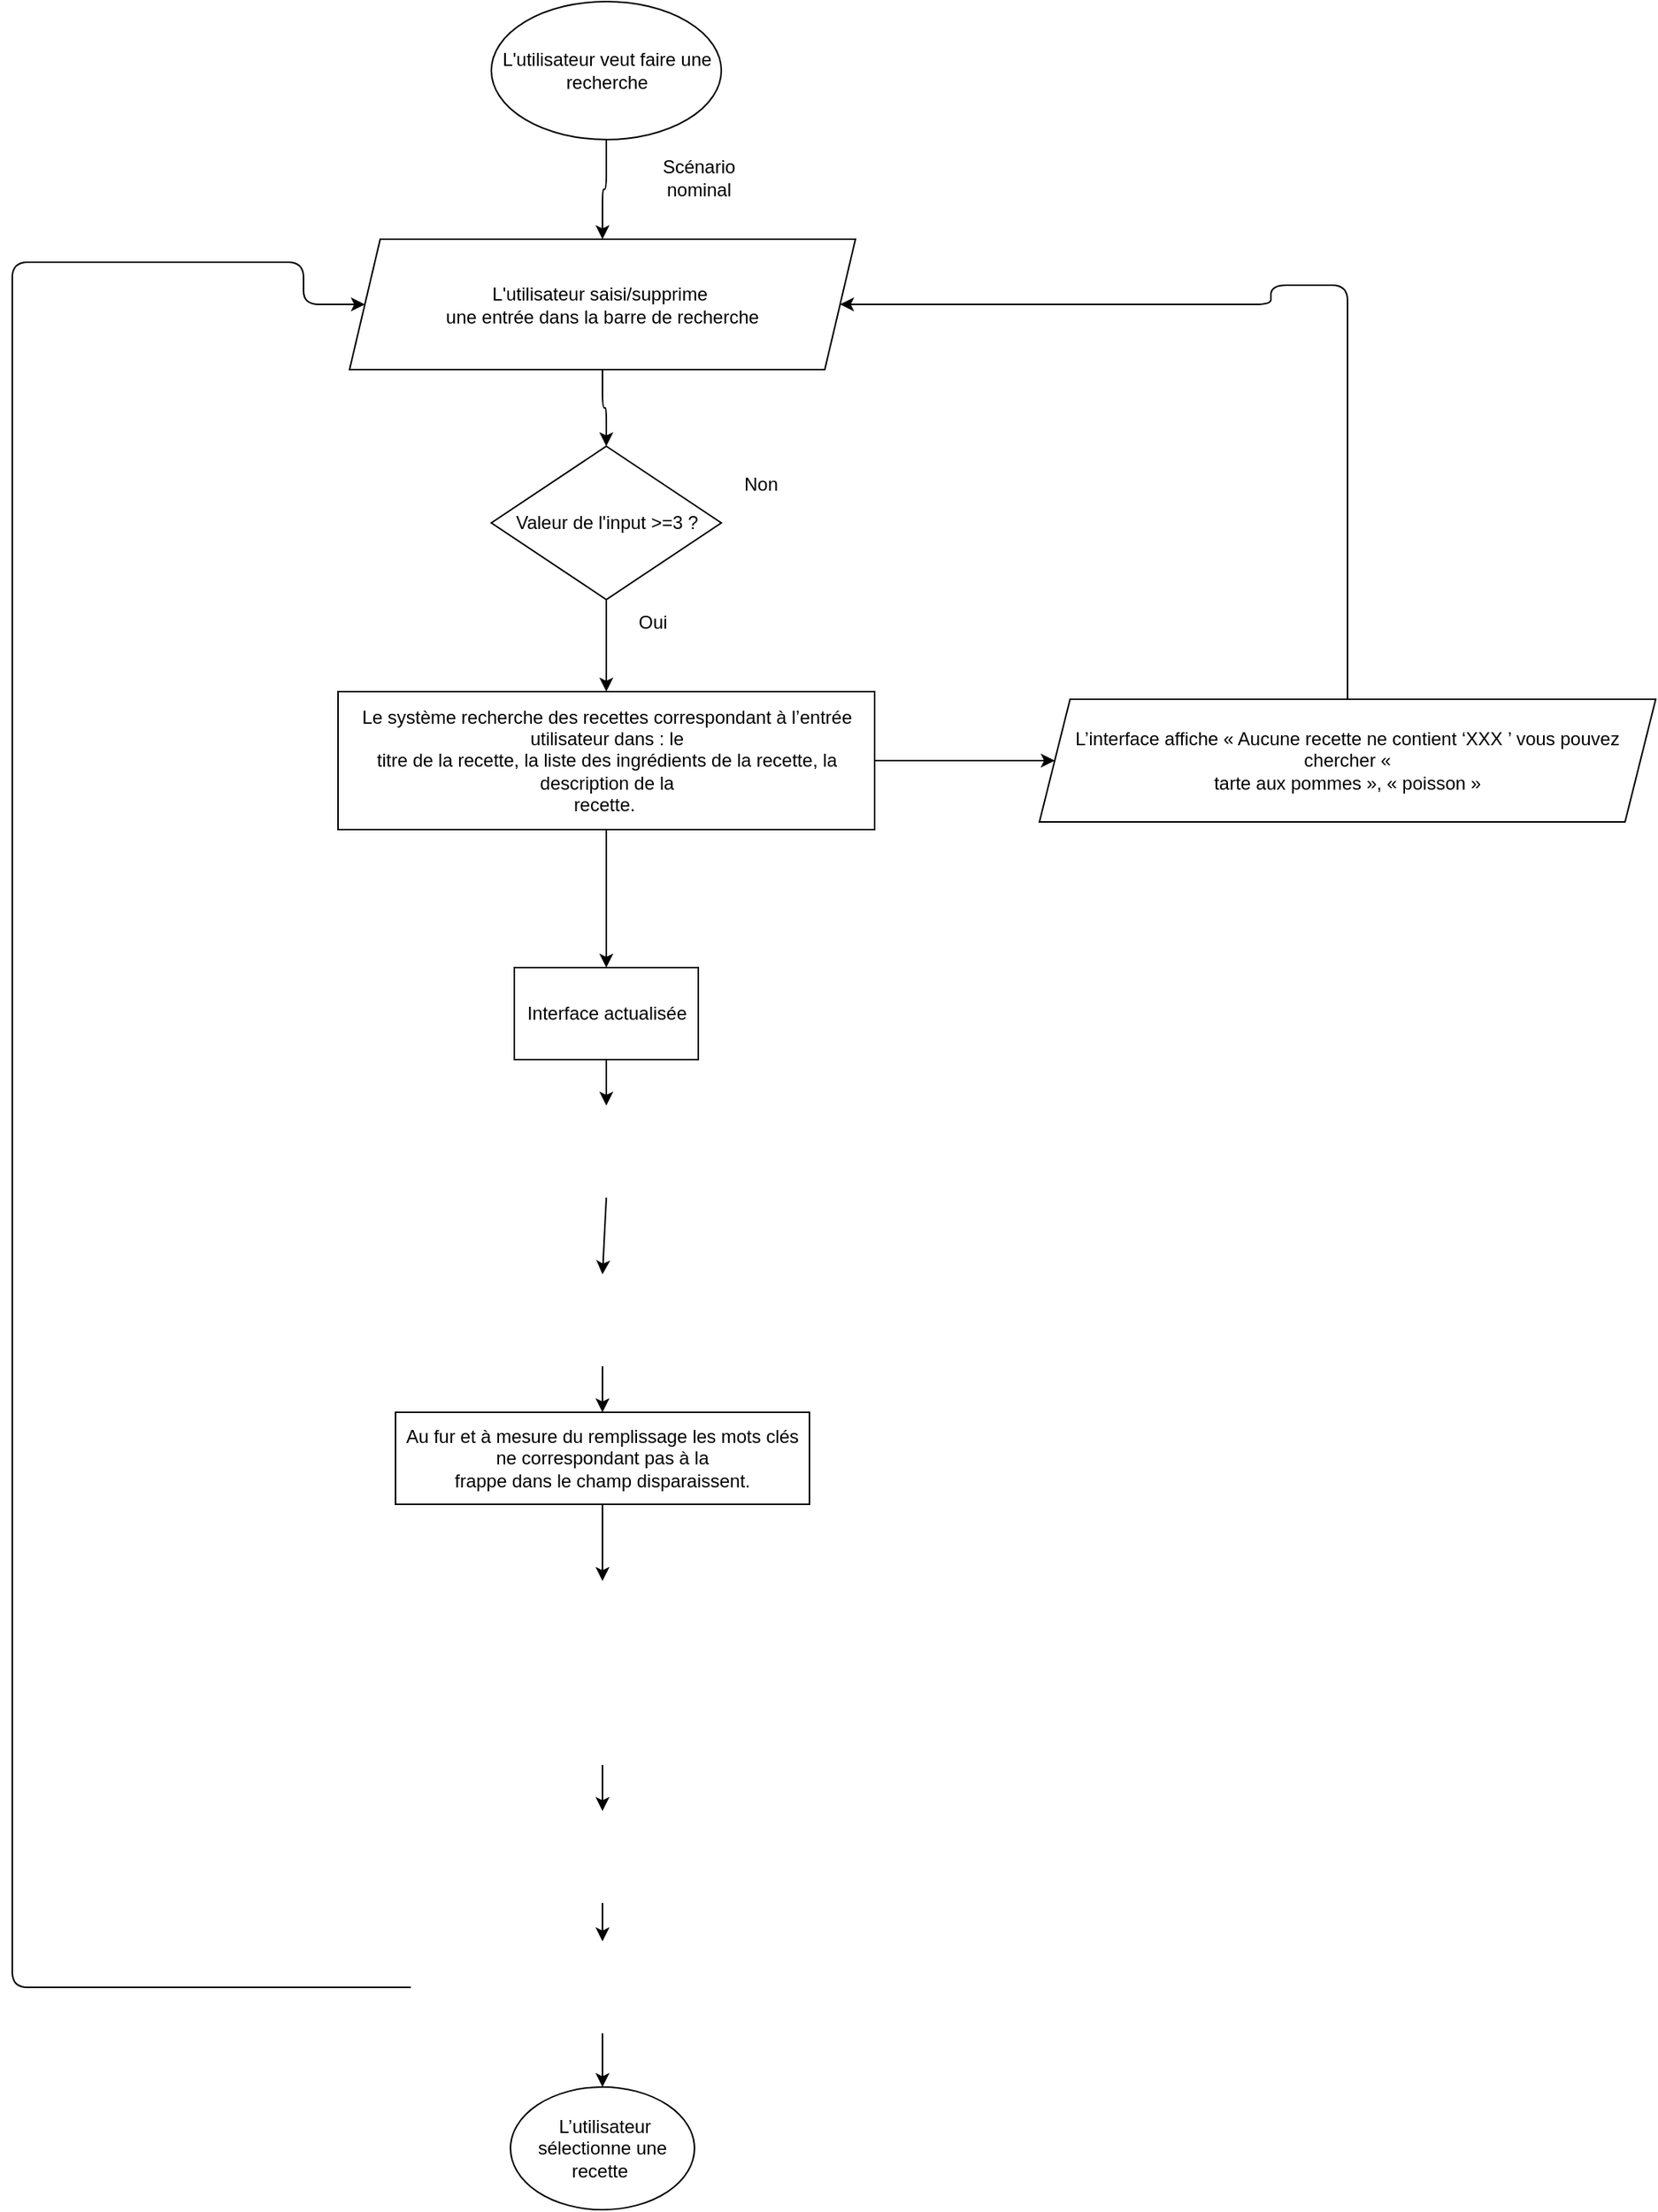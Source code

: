 <mxfile>
    <diagram id="Vuae4-gKB3dJjlCuo_AA" name="Page-1">
        <mxGraphModel dx="860" dy="420" grid="1" gridSize="10" guides="1" tooltips="1" connect="1" arrows="1" fold="1" page="1" pageScale="1" pageWidth="850" pageHeight="1100" background="#FFFFFF" math="0" shadow="0">
            <root>
                <mxCell id="0"/>
                <mxCell id="1" parent="0"/>
                <mxCell id="81" style="edgeStyle=orthogonalEdgeStyle;html=1;exitX=0.5;exitY=1;exitDx=0;exitDy=0;entryX=0.5;entryY=0;entryDx=0;entryDy=0;" parent="1" source="40" target="41" edge="1">
                    <mxGeometry relative="1" as="geometry"/>
                </mxCell>
                <mxCell id="40" value="L'utilisateur veut faire une recherche" style="ellipse;whiteSpace=wrap;html=1;" parent="1" vertex="1">
                    <mxGeometry x="362.5" y="10" width="150" height="90" as="geometry"/>
                </mxCell>
                <mxCell id="80" style="edgeStyle=orthogonalEdgeStyle;html=1;exitX=0.5;exitY=1;exitDx=0;exitDy=0;entryX=0.5;entryY=0;entryDx=0;entryDy=0;" parent="1" source="41" target="43" edge="1">
                    <mxGeometry relative="1" as="geometry"/>
                </mxCell>
                <mxCell id="41" value="L'utilisateur saisi/supprime&amp;nbsp;&lt;br&gt;une entrée dans la barre de recherche" style="shape=parallelogram;perimeter=parallelogramPerimeter;whiteSpace=wrap;html=1;fixedSize=1;" parent="1" vertex="1">
                    <mxGeometry x="270" y="165" width="330" height="85" as="geometry"/>
                </mxCell>
                <mxCell id="83" style="edgeStyle=orthogonalEdgeStyle;html=1;exitX=0.5;exitY=1;exitDx=0;exitDy=0;entryX=0.5;entryY=0;entryDx=0;entryDy=0;" parent="1" source="43" target="51" edge="1">
                    <mxGeometry relative="1" as="geometry"/>
                </mxCell>
                <mxCell id="43" value="Valeur de l'input &amp;gt;=3 ?" style="rhombus;whiteSpace=wrap;html=1;" parent="1" vertex="1">
                    <mxGeometry x="362.5" y="300" width="150" height="100" as="geometry"/>
                </mxCell>
                <mxCell id="44" value="Non" style="text;html=1;align=center;verticalAlign=middle;resizable=0;points=[];autosize=1;" parent="1" vertex="1">
                    <mxGeometry x="512.5" y="310" width="50" height="30" as="geometry"/>
                </mxCell>
                <mxCell id="77" style="edgeStyle=orthogonalEdgeStyle;html=1;exitX=0.5;exitY=0;exitDx=0;exitDy=0;entryX=1;entryY=0.5;entryDx=0;entryDy=0;" parent="1" source="48" target="41" edge="1">
                    <mxGeometry relative="1" as="geometry">
                        <mxPoint x="880.429" y="200" as="targetPoint"/>
                        <Array as="points">
                            <mxPoint x="871" y="195"/>
                        </Array>
                    </mxGeometry>
                </mxCell>
                <mxCell id="48" value="L’interface affiche « Aucune recette ne contient ‘XXX ’ vous pouvez chercher «&lt;br/&gt;tarte aux pommes », « poisson »" style="shape=parallelogram;perimeter=parallelogramPerimeter;whiteSpace=wrap;html=1;fixedSize=1;" parent="1" vertex="1">
                    <mxGeometry x="720" y="465" width="402" height="80" as="geometry"/>
                </mxCell>
                <mxCell id="50" value="Oui" style="text;html=1;align=center;verticalAlign=middle;whiteSpace=wrap;rounded=0;" parent="1" vertex="1">
                    <mxGeometry x="437.5" y="400" width="60" height="30" as="geometry"/>
                </mxCell>
                <mxCell id="57" style="edgeStyle=none;html=1;exitX=0.5;exitY=1;exitDx=0;exitDy=0;entryX=0.5;entryY=0;entryDx=0;entryDy=0;" parent="1" source="51" target="56" edge="1">
                    <mxGeometry relative="1" as="geometry"/>
                </mxCell>
                <mxCell id="91" style="edgeStyle=none;html=1;exitX=1;exitY=0.5;exitDx=0;exitDy=0;entryX=0;entryY=0.5;entryDx=0;entryDy=0;" parent="1" source="51" target="48" edge="1">
                    <mxGeometry relative="1" as="geometry"/>
                </mxCell>
                <mxCell id="51" value="Le système recherche des recettes correspondant à l’entrée utilisateur dans : le&lt;br/&gt;titre de la recette, la liste des ingrédients de la recette, la description de la&lt;br/&gt;recette.&amp;nbsp;" style="rounded=0;whiteSpace=wrap;html=1;" parent="1" vertex="1">
                    <mxGeometry x="262.5" y="460" width="350" height="90" as="geometry"/>
                </mxCell>
                <mxCell id="59" style="edgeStyle=none;html=1;exitX=0.5;exitY=1;exitDx=0;exitDy=0;entryX=0.5;entryY=0;entryDx=0;entryDy=0;" parent="1" source="56" edge="1">
                    <mxGeometry relative="1" as="geometry">
                        <mxPoint x="437.5" y="730" as="targetPoint"/>
                    </mxGeometry>
                </mxCell>
                <mxCell id="56" value="Interface actualisée" style="rounded=0;whiteSpace=wrap;html=1;" parent="1" vertex="1">
                    <mxGeometry x="377.5" y="640" width="120" height="60" as="geometry"/>
                </mxCell>
                <mxCell id="61" style="edgeStyle=none;html=1;exitX=0.5;exitY=1;exitDx=0;exitDy=0;entryX=0.5;entryY=0;entryDx=0;entryDy=0;" parent="1" edge="1">
                    <mxGeometry relative="1" as="geometry">
                        <mxPoint x="437.5" y="790" as="sourcePoint"/>
                        <mxPoint x="435" y="840" as="targetPoint"/>
                    </mxGeometry>
                </mxCell>
                <mxCell id="63" style="edgeStyle=none;html=1;exitX=0.5;exitY=1;exitDx=0;exitDy=0;entryX=0.5;entryY=0;entryDx=0;entryDy=0;" parent="1" target="62" edge="1">
                    <mxGeometry relative="1" as="geometry">
                        <mxPoint x="435" y="900" as="sourcePoint"/>
                    </mxGeometry>
                </mxCell>
                <mxCell id="65" style="edgeStyle=none;html=1;exitX=0.5;exitY=1;exitDx=0;exitDy=0;entryX=0.5;entryY=0;entryDx=0;entryDy=0;" parent="1" source="62" edge="1">
                    <mxGeometry relative="1" as="geometry">
                        <mxPoint x="435" y="1040" as="targetPoint"/>
                    </mxGeometry>
                </mxCell>
                <mxCell id="62" value="Au fur et à mesure du remplissage les mots clés ne correspondant pas à la&lt;br&gt;frappe dans le champ disparaissent." style="rounded=0;whiteSpace=wrap;html=1;" parent="1" vertex="1">
                    <mxGeometry x="300" y="930" width="270" height="60" as="geometry"/>
                </mxCell>
                <mxCell id="67" style="edgeStyle=none;html=1;exitX=0.5;exitY=1;exitDx=0;exitDy=0;entryX=0.5;entryY=0;entryDx=0;entryDy=0;" parent="1" edge="1">
                    <mxGeometry relative="1" as="geometry">
                        <mxPoint x="435" y="1160" as="sourcePoint"/>
                        <mxPoint x="435" y="1190" as="targetPoint"/>
                    </mxGeometry>
                </mxCell>
                <mxCell id="69" value="" style="edgeStyle=none;html=1;" parent="1" edge="1">
                    <mxGeometry relative="1" as="geometry">
                        <mxPoint x="435" y="1250" as="sourcePoint"/>
                        <mxPoint x="435" y="1275" as="targetPoint"/>
                    </mxGeometry>
                </mxCell>
                <mxCell id="72" style="edgeStyle=none;html=1;exitX=0.5;exitY=1;exitDx=0;exitDy=0;entryX=0.5;entryY=0;entryDx=0;entryDy=0;" parent="1" target="71" edge="1">
                    <mxGeometry relative="1" as="geometry">
                        <mxPoint x="435" y="1335" as="sourcePoint"/>
                    </mxGeometry>
                </mxCell>
                <mxCell id="95" style="edgeStyle=orthogonalEdgeStyle;html=1;exitX=0;exitY=0.5;exitDx=0;exitDy=0;entryX=0;entryY=0.5;entryDx=0;entryDy=0;" parent="1" target="41" edge="1">
                    <mxGeometry relative="1" as="geometry">
                        <Array as="points">
                            <mxPoint x="50" y="1305"/>
                            <mxPoint x="50" y="180"/>
                            <mxPoint x="240" y="180"/>
                            <mxPoint x="240" y="208"/>
                        </Array>
                        <mxPoint x="310" y="1305" as="sourcePoint"/>
                    </mxGeometry>
                </mxCell>
                <mxCell id="71" value="&amp;nbsp;L’utilisateur sélectionne une recette&amp;nbsp;" style="ellipse;whiteSpace=wrap;html=1;" parent="1" vertex="1">
                    <mxGeometry x="375" y="1370" width="120" height="80" as="geometry"/>
                </mxCell>
                <mxCell id="76" value="Scénario nominal&lt;br/&gt;" style="text;html=1;align=center;verticalAlign=middle;whiteSpace=wrap;rounded=0;" parent="1" vertex="1">
                    <mxGeometry x="467.5" y="110" width="60" height="30" as="geometry"/>
                </mxCell>
            </root>
        </mxGraphModel>
    </diagram>
</mxfile>